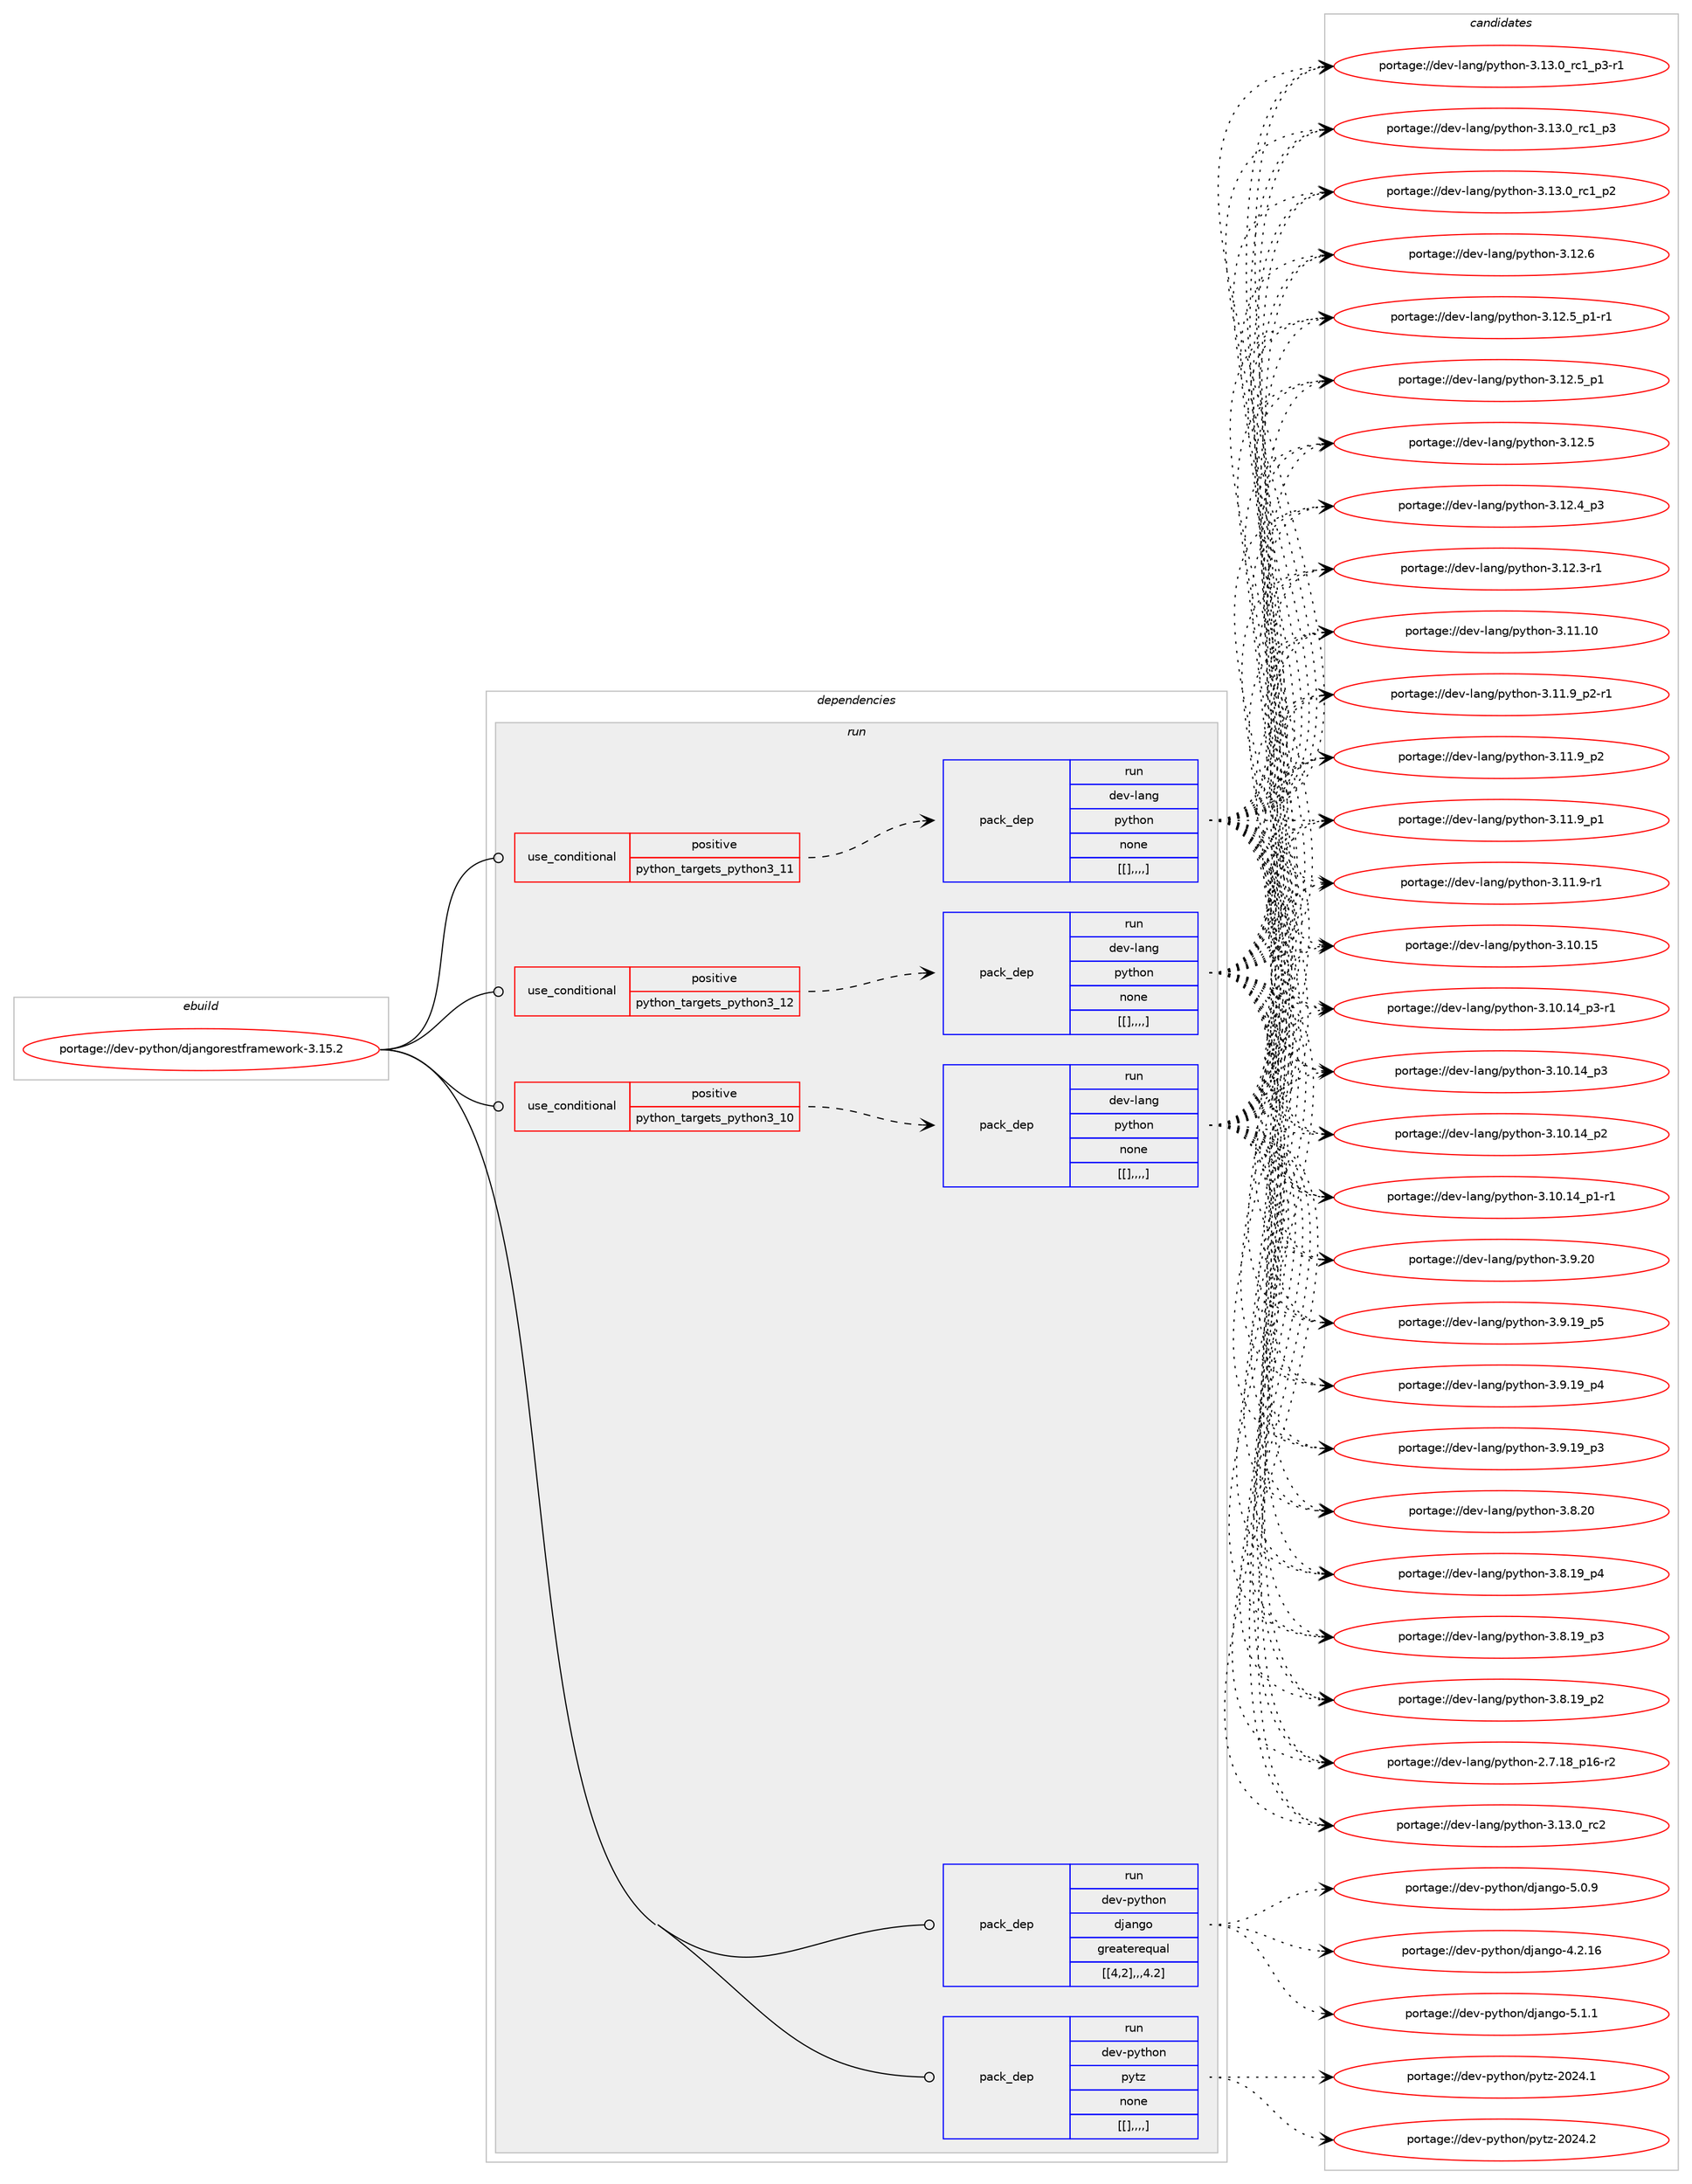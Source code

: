 digraph prolog {

# *************
# Graph options
# *************

newrank=true;
concentrate=true;
compound=true;
graph [rankdir=LR,fontname=Helvetica,fontsize=10,ranksep=1.5];#, ranksep=2.5, nodesep=0.2];
edge  [arrowhead=vee];
node  [fontname=Helvetica,fontsize=10];

# **********
# The ebuild
# **********

subgraph cluster_leftcol {
color=gray;
label=<<i>ebuild</i>>;
id [label="portage://dev-python/djangorestframework-3.15.2", color=red, width=4, href="../dev-python/djangorestframework-3.15.2.svg"];
}

# ****************
# The dependencies
# ****************

subgraph cluster_midcol {
color=gray;
label=<<i>dependencies</i>>;
subgraph cluster_compile {
fillcolor="#eeeeee";
style=filled;
label=<<i>compile</i>>;
}
subgraph cluster_compileandrun {
fillcolor="#eeeeee";
style=filled;
label=<<i>compile and run</i>>;
}
subgraph cluster_run {
fillcolor="#eeeeee";
style=filled;
label=<<i>run</i>>;
subgraph cond32996 {
dependency146374 [label=<<TABLE BORDER="0" CELLBORDER="1" CELLSPACING="0" CELLPADDING="4"><TR><TD ROWSPAN="3" CELLPADDING="10">use_conditional</TD></TR><TR><TD>positive</TD></TR><TR><TD>python_targets_python3_10</TD></TR></TABLE>>, shape=none, color=red];
subgraph pack112162 {
dependency146375 [label=<<TABLE BORDER="0" CELLBORDER="1" CELLSPACING="0" CELLPADDING="4" WIDTH="220"><TR><TD ROWSPAN="6" CELLPADDING="30">pack_dep</TD></TR><TR><TD WIDTH="110">run</TD></TR><TR><TD>dev-lang</TD></TR><TR><TD>python</TD></TR><TR><TD>none</TD></TR><TR><TD>[[],,,,]</TD></TR></TABLE>>, shape=none, color=blue];
}
dependency146374:e -> dependency146375:w [weight=20,style="dashed",arrowhead="vee"];
}
id:e -> dependency146374:w [weight=20,style="solid",arrowhead="odot"];
subgraph cond32997 {
dependency146376 [label=<<TABLE BORDER="0" CELLBORDER="1" CELLSPACING="0" CELLPADDING="4"><TR><TD ROWSPAN="3" CELLPADDING="10">use_conditional</TD></TR><TR><TD>positive</TD></TR><TR><TD>python_targets_python3_11</TD></TR></TABLE>>, shape=none, color=red];
subgraph pack112163 {
dependency146377 [label=<<TABLE BORDER="0" CELLBORDER="1" CELLSPACING="0" CELLPADDING="4" WIDTH="220"><TR><TD ROWSPAN="6" CELLPADDING="30">pack_dep</TD></TR><TR><TD WIDTH="110">run</TD></TR><TR><TD>dev-lang</TD></TR><TR><TD>python</TD></TR><TR><TD>none</TD></TR><TR><TD>[[],,,,]</TD></TR></TABLE>>, shape=none, color=blue];
}
dependency146376:e -> dependency146377:w [weight=20,style="dashed",arrowhead="vee"];
}
id:e -> dependency146376:w [weight=20,style="solid",arrowhead="odot"];
subgraph cond32998 {
dependency146378 [label=<<TABLE BORDER="0" CELLBORDER="1" CELLSPACING="0" CELLPADDING="4"><TR><TD ROWSPAN="3" CELLPADDING="10">use_conditional</TD></TR><TR><TD>positive</TD></TR><TR><TD>python_targets_python3_12</TD></TR></TABLE>>, shape=none, color=red];
subgraph pack112164 {
dependency146379 [label=<<TABLE BORDER="0" CELLBORDER="1" CELLSPACING="0" CELLPADDING="4" WIDTH="220"><TR><TD ROWSPAN="6" CELLPADDING="30">pack_dep</TD></TR><TR><TD WIDTH="110">run</TD></TR><TR><TD>dev-lang</TD></TR><TR><TD>python</TD></TR><TR><TD>none</TD></TR><TR><TD>[[],,,,]</TD></TR></TABLE>>, shape=none, color=blue];
}
dependency146378:e -> dependency146379:w [weight=20,style="dashed",arrowhead="vee"];
}
id:e -> dependency146378:w [weight=20,style="solid",arrowhead="odot"];
subgraph pack112165 {
dependency146380 [label=<<TABLE BORDER="0" CELLBORDER="1" CELLSPACING="0" CELLPADDING="4" WIDTH="220"><TR><TD ROWSPAN="6" CELLPADDING="30">pack_dep</TD></TR><TR><TD WIDTH="110">run</TD></TR><TR><TD>dev-python</TD></TR><TR><TD>django</TD></TR><TR><TD>greaterequal</TD></TR><TR><TD>[[4,2],,,4.2]</TD></TR></TABLE>>, shape=none, color=blue];
}
id:e -> dependency146380:w [weight=20,style="solid",arrowhead="odot"];
subgraph pack112166 {
dependency146381 [label=<<TABLE BORDER="0" CELLBORDER="1" CELLSPACING="0" CELLPADDING="4" WIDTH="220"><TR><TD ROWSPAN="6" CELLPADDING="30">pack_dep</TD></TR><TR><TD WIDTH="110">run</TD></TR><TR><TD>dev-python</TD></TR><TR><TD>pytz</TD></TR><TR><TD>none</TD></TR><TR><TD>[[],,,,]</TD></TR></TABLE>>, shape=none, color=blue];
}
id:e -> dependency146381:w [weight=20,style="solid",arrowhead="odot"];
}
}

# **************
# The candidates
# **************

subgraph cluster_choices {
rank=same;
color=gray;
label=<<i>candidates</i>>;

subgraph choice112162 {
color=black;
nodesep=1;
choice10010111845108971101034711212111610411111045514649514648951149950 [label="portage://dev-lang/python-3.13.0_rc2", color=red, width=4,href="../dev-lang/python-3.13.0_rc2.svg"];
choice1001011184510897110103471121211161041111104551464951464895114994995112514511449 [label="portage://dev-lang/python-3.13.0_rc1_p3-r1", color=red, width=4,href="../dev-lang/python-3.13.0_rc1_p3-r1.svg"];
choice100101118451089711010347112121116104111110455146495146489511499499511251 [label="portage://dev-lang/python-3.13.0_rc1_p3", color=red, width=4,href="../dev-lang/python-3.13.0_rc1_p3.svg"];
choice100101118451089711010347112121116104111110455146495146489511499499511250 [label="portage://dev-lang/python-3.13.0_rc1_p2", color=red, width=4,href="../dev-lang/python-3.13.0_rc1_p2.svg"];
choice10010111845108971101034711212111610411111045514649504654 [label="portage://dev-lang/python-3.12.6", color=red, width=4,href="../dev-lang/python-3.12.6.svg"];
choice1001011184510897110103471121211161041111104551464950465395112494511449 [label="portage://dev-lang/python-3.12.5_p1-r1", color=red, width=4,href="../dev-lang/python-3.12.5_p1-r1.svg"];
choice100101118451089711010347112121116104111110455146495046539511249 [label="portage://dev-lang/python-3.12.5_p1", color=red, width=4,href="../dev-lang/python-3.12.5_p1.svg"];
choice10010111845108971101034711212111610411111045514649504653 [label="portage://dev-lang/python-3.12.5", color=red, width=4,href="../dev-lang/python-3.12.5.svg"];
choice100101118451089711010347112121116104111110455146495046529511251 [label="portage://dev-lang/python-3.12.4_p3", color=red, width=4,href="../dev-lang/python-3.12.4_p3.svg"];
choice100101118451089711010347112121116104111110455146495046514511449 [label="portage://dev-lang/python-3.12.3-r1", color=red, width=4,href="../dev-lang/python-3.12.3-r1.svg"];
choice1001011184510897110103471121211161041111104551464949464948 [label="portage://dev-lang/python-3.11.10", color=red, width=4,href="../dev-lang/python-3.11.10.svg"];
choice1001011184510897110103471121211161041111104551464949465795112504511449 [label="portage://dev-lang/python-3.11.9_p2-r1", color=red, width=4,href="../dev-lang/python-3.11.9_p2-r1.svg"];
choice100101118451089711010347112121116104111110455146494946579511250 [label="portage://dev-lang/python-3.11.9_p2", color=red, width=4,href="../dev-lang/python-3.11.9_p2.svg"];
choice100101118451089711010347112121116104111110455146494946579511249 [label="portage://dev-lang/python-3.11.9_p1", color=red, width=4,href="../dev-lang/python-3.11.9_p1.svg"];
choice100101118451089711010347112121116104111110455146494946574511449 [label="portage://dev-lang/python-3.11.9-r1", color=red, width=4,href="../dev-lang/python-3.11.9-r1.svg"];
choice1001011184510897110103471121211161041111104551464948464953 [label="portage://dev-lang/python-3.10.15", color=red, width=4,href="../dev-lang/python-3.10.15.svg"];
choice100101118451089711010347112121116104111110455146494846495295112514511449 [label="portage://dev-lang/python-3.10.14_p3-r1", color=red, width=4,href="../dev-lang/python-3.10.14_p3-r1.svg"];
choice10010111845108971101034711212111610411111045514649484649529511251 [label="portage://dev-lang/python-3.10.14_p3", color=red, width=4,href="../dev-lang/python-3.10.14_p3.svg"];
choice10010111845108971101034711212111610411111045514649484649529511250 [label="portage://dev-lang/python-3.10.14_p2", color=red, width=4,href="../dev-lang/python-3.10.14_p2.svg"];
choice100101118451089711010347112121116104111110455146494846495295112494511449 [label="portage://dev-lang/python-3.10.14_p1-r1", color=red, width=4,href="../dev-lang/python-3.10.14_p1-r1.svg"];
choice10010111845108971101034711212111610411111045514657465048 [label="portage://dev-lang/python-3.9.20", color=red, width=4,href="../dev-lang/python-3.9.20.svg"];
choice100101118451089711010347112121116104111110455146574649579511253 [label="portage://dev-lang/python-3.9.19_p5", color=red, width=4,href="../dev-lang/python-3.9.19_p5.svg"];
choice100101118451089711010347112121116104111110455146574649579511252 [label="portage://dev-lang/python-3.9.19_p4", color=red, width=4,href="../dev-lang/python-3.9.19_p4.svg"];
choice100101118451089711010347112121116104111110455146574649579511251 [label="portage://dev-lang/python-3.9.19_p3", color=red, width=4,href="../dev-lang/python-3.9.19_p3.svg"];
choice10010111845108971101034711212111610411111045514656465048 [label="portage://dev-lang/python-3.8.20", color=red, width=4,href="../dev-lang/python-3.8.20.svg"];
choice100101118451089711010347112121116104111110455146564649579511252 [label="portage://dev-lang/python-3.8.19_p4", color=red, width=4,href="../dev-lang/python-3.8.19_p4.svg"];
choice100101118451089711010347112121116104111110455146564649579511251 [label="portage://dev-lang/python-3.8.19_p3", color=red, width=4,href="../dev-lang/python-3.8.19_p3.svg"];
choice100101118451089711010347112121116104111110455146564649579511250 [label="portage://dev-lang/python-3.8.19_p2", color=red, width=4,href="../dev-lang/python-3.8.19_p2.svg"];
choice100101118451089711010347112121116104111110455046554649569511249544511450 [label="portage://dev-lang/python-2.7.18_p16-r2", color=red, width=4,href="../dev-lang/python-2.7.18_p16-r2.svg"];
dependency146375:e -> choice10010111845108971101034711212111610411111045514649514648951149950:w [style=dotted,weight="100"];
dependency146375:e -> choice1001011184510897110103471121211161041111104551464951464895114994995112514511449:w [style=dotted,weight="100"];
dependency146375:e -> choice100101118451089711010347112121116104111110455146495146489511499499511251:w [style=dotted,weight="100"];
dependency146375:e -> choice100101118451089711010347112121116104111110455146495146489511499499511250:w [style=dotted,weight="100"];
dependency146375:e -> choice10010111845108971101034711212111610411111045514649504654:w [style=dotted,weight="100"];
dependency146375:e -> choice1001011184510897110103471121211161041111104551464950465395112494511449:w [style=dotted,weight="100"];
dependency146375:e -> choice100101118451089711010347112121116104111110455146495046539511249:w [style=dotted,weight="100"];
dependency146375:e -> choice10010111845108971101034711212111610411111045514649504653:w [style=dotted,weight="100"];
dependency146375:e -> choice100101118451089711010347112121116104111110455146495046529511251:w [style=dotted,weight="100"];
dependency146375:e -> choice100101118451089711010347112121116104111110455146495046514511449:w [style=dotted,weight="100"];
dependency146375:e -> choice1001011184510897110103471121211161041111104551464949464948:w [style=dotted,weight="100"];
dependency146375:e -> choice1001011184510897110103471121211161041111104551464949465795112504511449:w [style=dotted,weight="100"];
dependency146375:e -> choice100101118451089711010347112121116104111110455146494946579511250:w [style=dotted,weight="100"];
dependency146375:e -> choice100101118451089711010347112121116104111110455146494946579511249:w [style=dotted,weight="100"];
dependency146375:e -> choice100101118451089711010347112121116104111110455146494946574511449:w [style=dotted,weight="100"];
dependency146375:e -> choice1001011184510897110103471121211161041111104551464948464953:w [style=dotted,weight="100"];
dependency146375:e -> choice100101118451089711010347112121116104111110455146494846495295112514511449:w [style=dotted,weight="100"];
dependency146375:e -> choice10010111845108971101034711212111610411111045514649484649529511251:w [style=dotted,weight="100"];
dependency146375:e -> choice10010111845108971101034711212111610411111045514649484649529511250:w [style=dotted,weight="100"];
dependency146375:e -> choice100101118451089711010347112121116104111110455146494846495295112494511449:w [style=dotted,weight="100"];
dependency146375:e -> choice10010111845108971101034711212111610411111045514657465048:w [style=dotted,weight="100"];
dependency146375:e -> choice100101118451089711010347112121116104111110455146574649579511253:w [style=dotted,weight="100"];
dependency146375:e -> choice100101118451089711010347112121116104111110455146574649579511252:w [style=dotted,weight="100"];
dependency146375:e -> choice100101118451089711010347112121116104111110455146574649579511251:w [style=dotted,weight="100"];
dependency146375:e -> choice10010111845108971101034711212111610411111045514656465048:w [style=dotted,weight="100"];
dependency146375:e -> choice100101118451089711010347112121116104111110455146564649579511252:w [style=dotted,weight="100"];
dependency146375:e -> choice100101118451089711010347112121116104111110455146564649579511251:w [style=dotted,weight="100"];
dependency146375:e -> choice100101118451089711010347112121116104111110455146564649579511250:w [style=dotted,weight="100"];
dependency146375:e -> choice100101118451089711010347112121116104111110455046554649569511249544511450:w [style=dotted,weight="100"];
}
subgraph choice112163 {
color=black;
nodesep=1;
choice10010111845108971101034711212111610411111045514649514648951149950 [label="portage://dev-lang/python-3.13.0_rc2", color=red, width=4,href="../dev-lang/python-3.13.0_rc2.svg"];
choice1001011184510897110103471121211161041111104551464951464895114994995112514511449 [label="portage://dev-lang/python-3.13.0_rc1_p3-r1", color=red, width=4,href="../dev-lang/python-3.13.0_rc1_p3-r1.svg"];
choice100101118451089711010347112121116104111110455146495146489511499499511251 [label="portage://dev-lang/python-3.13.0_rc1_p3", color=red, width=4,href="../dev-lang/python-3.13.0_rc1_p3.svg"];
choice100101118451089711010347112121116104111110455146495146489511499499511250 [label="portage://dev-lang/python-3.13.0_rc1_p2", color=red, width=4,href="../dev-lang/python-3.13.0_rc1_p2.svg"];
choice10010111845108971101034711212111610411111045514649504654 [label="portage://dev-lang/python-3.12.6", color=red, width=4,href="../dev-lang/python-3.12.6.svg"];
choice1001011184510897110103471121211161041111104551464950465395112494511449 [label="portage://dev-lang/python-3.12.5_p1-r1", color=red, width=4,href="../dev-lang/python-3.12.5_p1-r1.svg"];
choice100101118451089711010347112121116104111110455146495046539511249 [label="portage://dev-lang/python-3.12.5_p1", color=red, width=4,href="../dev-lang/python-3.12.5_p1.svg"];
choice10010111845108971101034711212111610411111045514649504653 [label="portage://dev-lang/python-3.12.5", color=red, width=4,href="../dev-lang/python-3.12.5.svg"];
choice100101118451089711010347112121116104111110455146495046529511251 [label="portage://dev-lang/python-3.12.4_p3", color=red, width=4,href="../dev-lang/python-3.12.4_p3.svg"];
choice100101118451089711010347112121116104111110455146495046514511449 [label="portage://dev-lang/python-3.12.3-r1", color=red, width=4,href="../dev-lang/python-3.12.3-r1.svg"];
choice1001011184510897110103471121211161041111104551464949464948 [label="portage://dev-lang/python-3.11.10", color=red, width=4,href="../dev-lang/python-3.11.10.svg"];
choice1001011184510897110103471121211161041111104551464949465795112504511449 [label="portage://dev-lang/python-3.11.9_p2-r1", color=red, width=4,href="../dev-lang/python-3.11.9_p2-r1.svg"];
choice100101118451089711010347112121116104111110455146494946579511250 [label="portage://dev-lang/python-3.11.9_p2", color=red, width=4,href="../dev-lang/python-3.11.9_p2.svg"];
choice100101118451089711010347112121116104111110455146494946579511249 [label="portage://dev-lang/python-3.11.9_p1", color=red, width=4,href="../dev-lang/python-3.11.9_p1.svg"];
choice100101118451089711010347112121116104111110455146494946574511449 [label="portage://dev-lang/python-3.11.9-r1", color=red, width=4,href="../dev-lang/python-3.11.9-r1.svg"];
choice1001011184510897110103471121211161041111104551464948464953 [label="portage://dev-lang/python-3.10.15", color=red, width=4,href="../dev-lang/python-3.10.15.svg"];
choice100101118451089711010347112121116104111110455146494846495295112514511449 [label="portage://dev-lang/python-3.10.14_p3-r1", color=red, width=4,href="../dev-lang/python-3.10.14_p3-r1.svg"];
choice10010111845108971101034711212111610411111045514649484649529511251 [label="portage://dev-lang/python-3.10.14_p3", color=red, width=4,href="../dev-lang/python-3.10.14_p3.svg"];
choice10010111845108971101034711212111610411111045514649484649529511250 [label="portage://dev-lang/python-3.10.14_p2", color=red, width=4,href="../dev-lang/python-3.10.14_p2.svg"];
choice100101118451089711010347112121116104111110455146494846495295112494511449 [label="portage://dev-lang/python-3.10.14_p1-r1", color=red, width=4,href="../dev-lang/python-3.10.14_p1-r1.svg"];
choice10010111845108971101034711212111610411111045514657465048 [label="portage://dev-lang/python-3.9.20", color=red, width=4,href="../dev-lang/python-3.9.20.svg"];
choice100101118451089711010347112121116104111110455146574649579511253 [label="portage://dev-lang/python-3.9.19_p5", color=red, width=4,href="../dev-lang/python-3.9.19_p5.svg"];
choice100101118451089711010347112121116104111110455146574649579511252 [label="portage://dev-lang/python-3.9.19_p4", color=red, width=4,href="../dev-lang/python-3.9.19_p4.svg"];
choice100101118451089711010347112121116104111110455146574649579511251 [label="portage://dev-lang/python-3.9.19_p3", color=red, width=4,href="../dev-lang/python-3.9.19_p3.svg"];
choice10010111845108971101034711212111610411111045514656465048 [label="portage://dev-lang/python-3.8.20", color=red, width=4,href="../dev-lang/python-3.8.20.svg"];
choice100101118451089711010347112121116104111110455146564649579511252 [label="portage://dev-lang/python-3.8.19_p4", color=red, width=4,href="../dev-lang/python-3.8.19_p4.svg"];
choice100101118451089711010347112121116104111110455146564649579511251 [label="portage://dev-lang/python-3.8.19_p3", color=red, width=4,href="../dev-lang/python-3.8.19_p3.svg"];
choice100101118451089711010347112121116104111110455146564649579511250 [label="portage://dev-lang/python-3.8.19_p2", color=red, width=4,href="../dev-lang/python-3.8.19_p2.svg"];
choice100101118451089711010347112121116104111110455046554649569511249544511450 [label="portage://dev-lang/python-2.7.18_p16-r2", color=red, width=4,href="../dev-lang/python-2.7.18_p16-r2.svg"];
dependency146377:e -> choice10010111845108971101034711212111610411111045514649514648951149950:w [style=dotted,weight="100"];
dependency146377:e -> choice1001011184510897110103471121211161041111104551464951464895114994995112514511449:w [style=dotted,weight="100"];
dependency146377:e -> choice100101118451089711010347112121116104111110455146495146489511499499511251:w [style=dotted,weight="100"];
dependency146377:e -> choice100101118451089711010347112121116104111110455146495146489511499499511250:w [style=dotted,weight="100"];
dependency146377:e -> choice10010111845108971101034711212111610411111045514649504654:w [style=dotted,weight="100"];
dependency146377:e -> choice1001011184510897110103471121211161041111104551464950465395112494511449:w [style=dotted,weight="100"];
dependency146377:e -> choice100101118451089711010347112121116104111110455146495046539511249:w [style=dotted,weight="100"];
dependency146377:e -> choice10010111845108971101034711212111610411111045514649504653:w [style=dotted,weight="100"];
dependency146377:e -> choice100101118451089711010347112121116104111110455146495046529511251:w [style=dotted,weight="100"];
dependency146377:e -> choice100101118451089711010347112121116104111110455146495046514511449:w [style=dotted,weight="100"];
dependency146377:e -> choice1001011184510897110103471121211161041111104551464949464948:w [style=dotted,weight="100"];
dependency146377:e -> choice1001011184510897110103471121211161041111104551464949465795112504511449:w [style=dotted,weight="100"];
dependency146377:e -> choice100101118451089711010347112121116104111110455146494946579511250:w [style=dotted,weight="100"];
dependency146377:e -> choice100101118451089711010347112121116104111110455146494946579511249:w [style=dotted,weight="100"];
dependency146377:e -> choice100101118451089711010347112121116104111110455146494946574511449:w [style=dotted,weight="100"];
dependency146377:e -> choice1001011184510897110103471121211161041111104551464948464953:w [style=dotted,weight="100"];
dependency146377:e -> choice100101118451089711010347112121116104111110455146494846495295112514511449:w [style=dotted,weight="100"];
dependency146377:e -> choice10010111845108971101034711212111610411111045514649484649529511251:w [style=dotted,weight="100"];
dependency146377:e -> choice10010111845108971101034711212111610411111045514649484649529511250:w [style=dotted,weight="100"];
dependency146377:e -> choice100101118451089711010347112121116104111110455146494846495295112494511449:w [style=dotted,weight="100"];
dependency146377:e -> choice10010111845108971101034711212111610411111045514657465048:w [style=dotted,weight="100"];
dependency146377:e -> choice100101118451089711010347112121116104111110455146574649579511253:w [style=dotted,weight="100"];
dependency146377:e -> choice100101118451089711010347112121116104111110455146574649579511252:w [style=dotted,weight="100"];
dependency146377:e -> choice100101118451089711010347112121116104111110455146574649579511251:w [style=dotted,weight="100"];
dependency146377:e -> choice10010111845108971101034711212111610411111045514656465048:w [style=dotted,weight="100"];
dependency146377:e -> choice100101118451089711010347112121116104111110455146564649579511252:w [style=dotted,weight="100"];
dependency146377:e -> choice100101118451089711010347112121116104111110455146564649579511251:w [style=dotted,weight="100"];
dependency146377:e -> choice100101118451089711010347112121116104111110455146564649579511250:w [style=dotted,weight="100"];
dependency146377:e -> choice100101118451089711010347112121116104111110455046554649569511249544511450:w [style=dotted,weight="100"];
}
subgraph choice112164 {
color=black;
nodesep=1;
choice10010111845108971101034711212111610411111045514649514648951149950 [label="portage://dev-lang/python-3.13.0_rc2", color=red, width=4,href="../dev-lang/python-3.13.0_rc2.svg"];
choice1001011184510897110103471121211161041111104551464951464895114994995112514511449 [label="portage://dev-lang/python-3.13.0_rc1_p3-r1", color=red, width=4,href="../dev-lang/python-3.13.0_rc1_p3-r1.svg"];
choice100101118451089711010347112121116104111110455146495146489511499499511251 [label="portage://dev-lang/python-3.13.0_rc1_p3", color=red, width=4,href="../dev-lang/python-3.13.0_rc1_p3.svg"];
choice100101118451089711010347112121116104111110455146495146489511499499511250 [label="portage://dev-lang/python-3.13.0_rc1_p2", color=red, width=4,href="../dev-lang/python-3.13.0_rc1_p2.svg"];
choice10010111845108971101034711212111610411111045514649504654 [label="portage://dev-lang/python-3.12.6", color=red, width=4,href="../dev-lang/python-3.12.6.svg"];
choice1001011184510897110103471121211161041111104551464950465395112494511449 [label="portage://dev-lang/python-3.12.5_p1-r1", color=red, width=4,href="../dev-lang/python-3.12.5_p1-r1.svg"];
choice100101118451089711010347112121116104111110455146495046539511249 [label="portage://dev-lang/python-3.12.5_p1", color=red, width=4,href="../dev-lang/python-3.12.5_p1.svg"];
choice10010111845108971101034711212111610411111045514649504653 [label="portage://dev-lang/python-3.12.5", color=red, width=4,href="../dev-lang/python-3.12.5.svg"];
choice100101118451089711010347112121116104111110455146495046529511251 [label="portage://dev-lang/python-3.12.4_p3", color=red, width=4,href="../dev-lang/python-3.12.4_p3.svg"];
choice100101118451089711010347112121116104111110455146495046514511449 [label="portage://dev-lang/python-3.12.3-r1", color=red, width=4,href="../dev-lang/python-3.12.3-r1.svg"];
choice1001011184510897110103471121211161041111104551464949464948 [label="portage://dev-lang/python-3.11.10", color=red, width=4,href="../dev-lang/python-3.11.10.svg"];
choice1001011184510897110103471121211161041111104551464949465795112504511449 [label="portage://dev-lang/python-3.11.9_p2-r1", color=red, width=4,href="../dev-lang/python-3.11.9_p2-r1.svg"];
choice100101118451089711010347112121116104111110455146494946579511250 [label="portage://dev-lang/python-3.11.9_p2", color=red, width=4,href="../dev-lang/python-3.11.9_p2.svg"];
choice100101118451089711010347112121116104111110455146494946579511249 [label="portage://dev-lang/python-3.11.9_p1", color=red, width=4,href="../dev-lang/python-3.11.9_p1.svg"];
choice100101118451089711010347112121116104111110455146494946574511449 [label="portage://dev-lang/python-3.11.9-r1", color=red, width=4,href="../dev-lang/python-3.11.9-r1.svg"];
choice1001011184510897110103471121211161041111104551464948464953 [label="portage://dev-lang/python-3.10.15", color=red, width=4,href="../dev-lang/python-3.10.15.svg"];
choice100101118451089711010347112121116104111110455146494846495295112514511449 [label="portage://dev-lang/python-3.10.14_p3-r1", color=red, width=4,href="../dev-lang/python-3.10.14_p3-r1.svg"];
choice10010111845108971101034711212111610411111045514649484649529511251 [label="portage://dev-lang/python-3.10.14_p3", color=red, width=4,href="../dev-lang/python-3.10.14_p3.svg"];
choice10010111845108971101034711212111610411111045514649484649529511250 [label="portage://dev-lang/python-3.10.14_p2", color=red, width=4,href="../dev-lang/python-3.10.14_p2.svg"];
choice100101118451089711010347112121116104111110455146494846495295112494511449 [label="portage://dev-lang/python-3.10.14_p1-r1", color=red, width=4,href="../dev-lang/python-3.10.14_p1-r1.svg"];
choice10010111845108971101034711212111610411111045514657465048 [label="portage://dev-lang/python-3.9.20", color=red, width=4,href="../dev-lang/python-3.9.20.svg"];
choice100101118451089711010347112121116104111110455146574649579511253 [label="portage://dev-lang/python-3.9.19_p5", color=red, width=4,href="../dev-lang/python-3.9.19_p5.svg"];
choice100101118451089711010347112121116104111110455146574649579511252 [label="portage://dev-lang/python-3.9.19_p4", color=red, width=4,href="../dev-lang/python-3.9.19_p4.svg"];
choice100101118451089711010347112121116104111110455146574649579511251 [label="portage://dev-lang/python-3.9.19_p3", color=red, width=4,href="../dev-lang/python-3.9.19_p3.svg"];
choice10010111845108971101034711212111610411111045514656465048 [label="portage://dev-lang/python-3.8.20", color=red, width=4,href="../dev-lang/python-3.8.20.svg"];
choice100101118451089711010347112121116104111110455146564649579511252 [label="portage://dev-lang/python-3.8.19_p4", color=red, width=4,href="../dev-lang/python-3.8.19_p4.svg"];
choice100101118451089711010347112121116104111110455146564649579511251 [label="portage://dev-lang/python-3.8.19_p3", color=red, width=4,href="../dev-lang/python-3.8.19_p3.svg"];
choice100101118451089711010347112121116104111110455146564649579511250 [label="portage://dev-lang/python-3.8.19_p2", color=red, width=4,href="../dev-lang/python-3.8.19_p2.svg"];
choice100101118451089711010347112121116104111110455046554649569511249544511450 [label="portage://dev-lang/python-2.7.18_p16-r2", color=red, width=4,href="../dev-lang/python-2.7.18_p16-r2.svg"];
dependency146379:e -> choice10010111845108971101034711212111610411111045514649514648951149950:w [style=dotted,weight="100"];
dependency146379:e -> choice1001011184510897110103471121211161041111104551464951464895114994995112514511449:w [style=dotted,weight="100"];
dependency146379:e -> choice100101118451089711010347112121116104111110455146495146489511499499511251:w [style=dotted,weight="100"];
dependency146379:e -> choice100101118451089711010347112121116104111110455146495146489511499499511250:w [style=dotted,weight="100"];
dependency146379:e -> choice10010111845108971101034711212111610411111045514649504654:w [style=dotted,weight="100"];
dependency146379:e -> choice1001011184510897110103471121211161041111104551464950465395112494511449:w [style=dotted,weight="100"];
dependency146379:e -> choice100101118451089711010347112121116104111110455146495046539511249:w [style=dotted,weight="100"];
dependency146379:e -> choice10010111845108971101034711212111610411111045514649504653:w [style=dotted,weight="100"];
dependency146379:e -> choice100101118451089711010347112121116104111110455146495046529511251:w [style=dotted,weight="100"];
dependency146379:e -> choice100101118451089711010347112121116104111110455146495046514511449:w [style=dotted,weight="100"];
dependency146379:e -> choice1001011184510897110103471121211161041111104551464949464948:w [style=dotted,weight="100"];
dependency146379:e -> choice1001011184510897110103471121211161041111104551464949465795112504511449:w [style=dotted,weight="100"];
dependency146379:e -> choice100101118451089711010347112121116104111110455146494946579511250:w [style=dotted,weight="100"];
dependency146379:e -> choice100101118451089711010347112121116104111110455146494946579511249:w [style=dotted,weight="100"];
dependency146379:e -> choice100101118451089711010347112121116104111110455146494946574511449:w [style=dotted,weight="100"];
dependency146379:e -> choice1001011184510897110103471121211161041111104551464948464953:w [style=dotted,weight="100"];
dependency146379:e -> choice100101118451089711010347112121116104111110455146494846495295112514511449:w [style=dotted,weight="100"];
dependency146379:e -> choice10010111845108971101034711212111610411111045514649484649529511251:w [style=dotted,weight="100"];
dependency146379:e -> choice10010111845108971101034711212111610411111045514649484649529511250:w [style=dotted,weight="100"];
dependency146379:e -> choice100101118451089711010347112121116104111110455146494846495295112494511449:w [style=dotted,weight="100"];
dependency146379:e -> choice10010111845108971101034711212111610411111045514657465048:w [style=dotted,weight="100"];
dependency146379:e -> choice100101118451089711010347112121116104111110455146574649579511253:w [style=dotted,weight="100"];
dependency146379:e -> choice100101118451089711010347112121116104111110455146574649579511252:w [style=dotted,weight="100"];
dependency146379:e -> choice100101118451089711010347112121116104111110455146574649579511251:w [style=dotted,weight="100"];
dependency146379:e -> choice10010111845108971101034711212111610411111045514656465048:w [style=dotted,weight="100"];
dependency146379:e -> choice100101118451089711010347112121116104111110455146564649579511252:w [style=dotted,weight="100"];
dependency146379:e -> choice100101118451089711010347112121116104111110455146564649579511251:w [style=dotted,weight="100"];
dependency146379:e -> choice100101118451089711010347112121116104111110455146564649579511250:w [style=dotted,weight="100"];
dependency146379:e -> choice100101118451089711010347112121116104111110455046554649569511249544511450:w [style=dotted,weight="100"];
}
subgraph choice112165 {
color=black;
nodesep=1;
choice100101118451121211161041111104710010697110103111455346494649 [label="portage://dev-python/django-5.1.1", color=red, width=4,href="../dev-python/django-5.1.1.svg"];
choice100101118451121211161041111104710010697110103111455346484657 [label="portage://dev-python/django-5.0.9", color=red, width=4,href="../dev-python/django-5.0.9.svg"];
choice10010111845112121116104111110471001069711010311145524650464954 [label="portage://dev-python/django-4.2.16", color=red, width=4,href="../dev-python/django-4.2.16.svg"];
dependency146380:e -> choice100101118451121211161041111104710010697110103111455346494649:w [style=dotted,weight="100"];
dependency146380:e -> choice100101118451121211161041111104710010697110103111455346484657:w [style=dotted,weight="100"];
dependency146380:e -> choice10010111845112121116104111110471001069711010311145524650464954:w [style=dotted,weight="100"];
}
subgraph choice112166 {
color=black;
nodesep=1;
choice100101118451121211161041111104711212111612245504850524650 [label="portage://dev-python/pytz-2024.2", color=red, width=4,href="../dev-python/pytz-2024.2.svg"];
choice100101118451121211161041111104711212111612245504850524649 [label="portage://dev-python/pytz-2024.1", color=red, width=4,href="../dev-python/pytz-2024.1.svg"];
dependency146381:e -> choice100101118451121211161041111104711212111612245504850524650:w [style=dotted,weight="100"];
dependency146381:e -> choice100101118451121211161041111104711212111612245504850524649:w [style=dotted,weight="100"];
}
}

}
